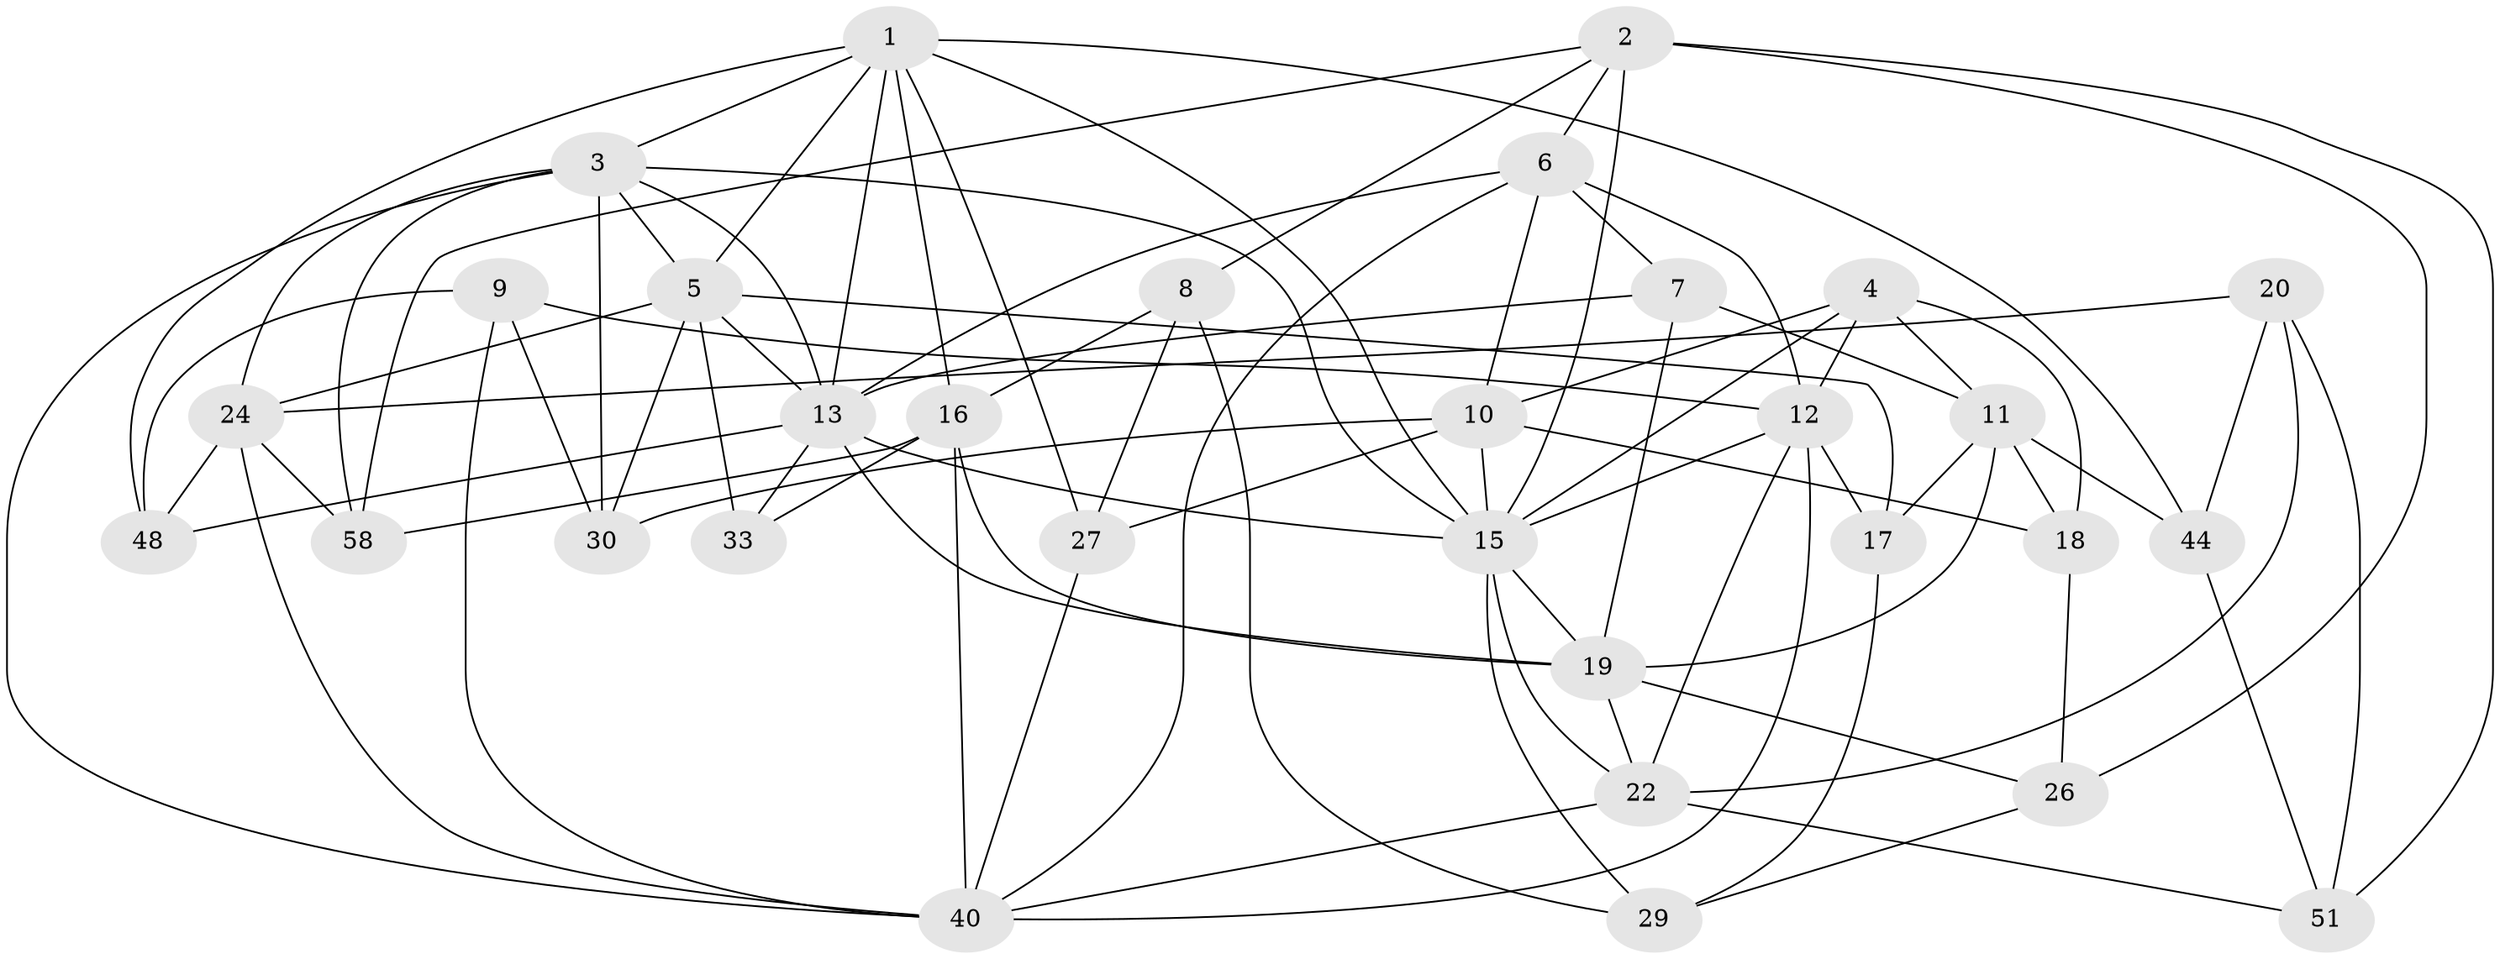 // original degree distribution, {4: 1.0}
// Generated by graph-tools (version 1.1) at 2025/16/03/09/25 04:16:14]
// undirected, 31 vertices, 85 edges
graph export_dot {
graph [start="1"]
  node [color=gray90,style=filled];
  1 [super="+31+42"];
  2 [super="+53"];
  3 [super="+35+23"];
  4 [super="+28"];
  5 [super="+34+14"];
  6 [super="+60"];
  7;
  8;
  9;
  10 [super="+61"];
  11 [super="+21"];
  12 [super="+52+32"];
  13 [super="+39+56+41"];
  15 [super="+55+36"];
  16 [super="+37"];
  17;
  18;
  19 [super="+62+59+38"];
  20;
  22 [super="+46"];
  24 [super="+25"];
  26;
  27;
  29;
  30;
  33;
  40 [super="+45"];
  44;
  48;
  51;
  58;
  1 -- 48;
  1 -- 3 [weight=2];
  1 -- 5;
  1 -- 27;
  1 -- 44;
  1 -- 16 [weight=2];
  1 -- 13;
  1 -- 15;
  2 -- 8;
  2 -- 26;
  2 -- 51;
  2 -- 58;
  2 -- 6;
  2 -- 15;
  3 -- 58;
  3 -- 24;
  3 -- 15 [weight=2];
  3 -- 5;
  3 -- 40;
  3 -- 30;
  3 -- 13;
  4 -- 18;
  4 -- 12 [weight=2];
  4 -- 10;
  4 -- 15;
  4 -- 11;
  5 -- 17;
  5 -- 33 [weight=2];
  5 -- 30;
  5 -- 24;
  5 -- 13;
  6 -- 12;
  6 -- 10;
  6 -- 13;
  6 -- 7;
  6 -- 40;
  7 -- 13;
  7 -- 19;
  7 -- 11;
  8 -- 27;
  8 -- 16;
  8 -- 29;
  9 -- 48;
  9 -- 30;
  9 -- 12;
  9 -- 40;
  10 -- 27;
  10 -- 18;
  10 -- 30;
  10 -- 15;
  11 -- 17;
  11 -- 44;
  11 -- 18;
  11 -- 19;
  12 -- 40;
  12 -- 17;
  12 -- 22;
  12 -- 15;
  13 -- 48;
  13 -- 19 [weight=2];
  13 -- 33;
  13 -- 15;
  15 -- 22;
  15 -- 19 [weight=2];
  15 -- 29;
  16 -- 58;
  16 -- 19 [weight=2];
  16 -- 33;
  16 -- 40;
  17 -- 29;
  18 -- 26;
  19 -- 26;
  19 -- 22;
  20 -- 51;
  20 -- 24;
  20 -- 44;
  20 -- 22;
  22 -- 51;
  22 -- 40;
  24 -- 48;
  24 -- 58;
  24 -- 40;
  26 -- 29;
  27 -- 40;
  44 -- 51;
}
